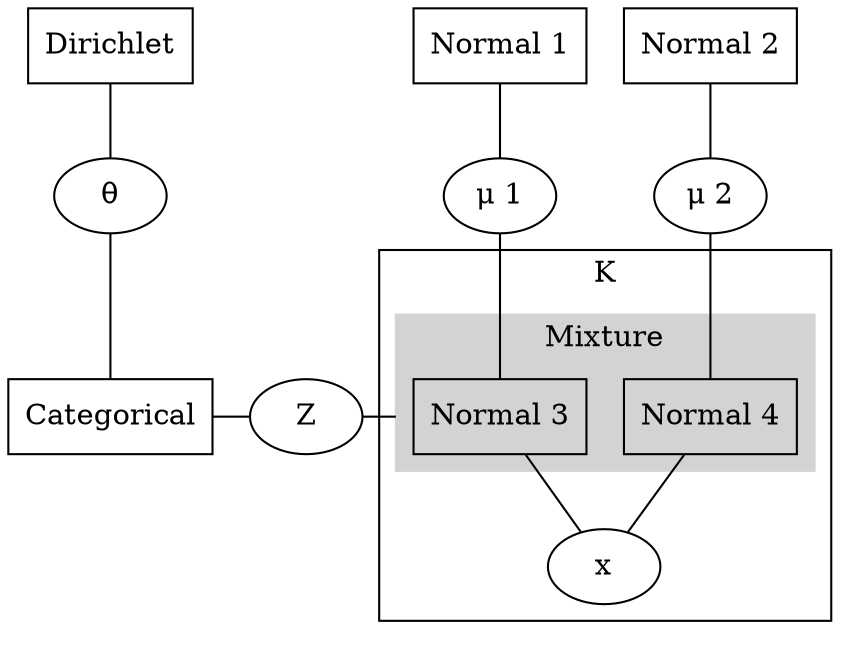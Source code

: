 graph G {
	{ rank = same;
		z   [shape=ellipse];
		cat [shape=box]}
	cat -- z;
	// allow edges to target clusters	
	compound=true;
	subgraph cluster_B {
		subgraph cluster_A {
			style = filled;
			color = lightgray;
			node [shape = box];
			n3 [label = "Normal 3"];
			n4 [label = "Normal 4"];
			label = "Mixture";
		}
		x [label = "x"];
		n3 -- x;
		n4 -- x;
		label = "K";
	}
	node [shape = ellipse];
	mu1 [label = "&mu; 1"];
	mu2 [label = "&mu; 2"];
	z  [label = "Z"];
	t  [label = "&theta;"];
	node [shape = box];
	n1 [label = "Normal 1"];
	n2 [label = "Normal 2"];
	cat [label = "Categorical"];
	dir [label = "Dirichlet"];
	z -- n3 [constraint = false,lhead=cluster_A];

	n1 -- mu1;
	n2 -- mu2;
	mu1 -- n3;
	mu2 -- n4;
	t -- cat;
	dir -- t;
}
